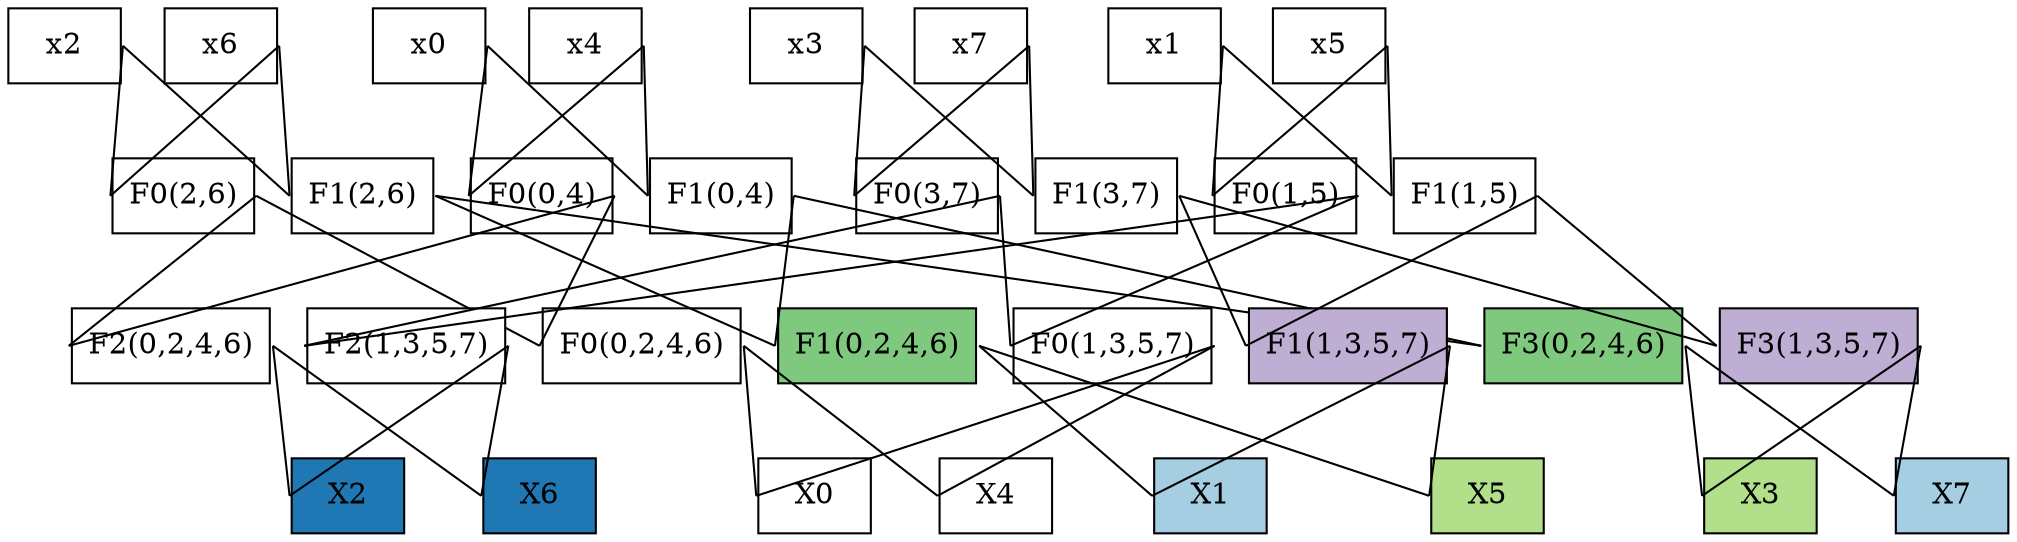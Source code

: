 digraph RFFT {
	graph [splines=line]
	edge [dir=none]
	node [shape=box color="#000000" style=filled]
	{
		node [fillcolor="#FFFFFF"]
		"level0-00" [label="x0" pos=" 0, 7!"]
		"level0-01" [label="x4" pos=" 0, 6!"]
		"level0-02" [label="x2" pos=" 0, 5!"]
		"level0-03" [label="x6" pos=" 0, 4!"]
		"level0-04" [label="x1" pos=" 0, 3!"]
		"level0-05" [label="x5" pos=" 0, 2!"]
		"level0-06" [label="x3" pos=" 0, 1!"]
		"level0-07" [label="x7" pos=" 0, 0!"]
	}
	{
		node [fillcolor="#FFFFFF"]
		"level1-00" [label="F0(0,4)" pos=" 2, 7!"]
		"level1-01" [label="F1(0,4)" pos=" 2, 6!"]
		"level1-02" [label="F0(2,6)" pos=" 2, 5!"]
		"level1-03" [label="F1(2,6)" pos=" 2, 4!"]
		"level1-04" [label="F0(1,5)" pos=" 2, 3!"]
		"level1-05" [label="F1(1,5)" pos=" 2, 2!"]
		"level1-06" [label="F0(3,7)" pos=" 2, 1!"]
		"level1-07" [label="F1(3,7)" pos=" 2, 0!"]
	}
	{
		node [fillcolor="#FFFFFF" colorscheme=accent8]
		"level2-00" [label="F0(0,2,4,6)"             pos=" 4, 7!"]
		"level2-01" [label="F1(0,2,4,6)" fillcolor=1 pos=" 4, 6!"]
		"level2-02" [label="F2(0,2,4,6)"             pos=" 4, 5!"]
		"level2-03" [label="F3(0,2,4,6)" fillcolor=1 pos=" 4, 4!"]
		"level2-04" [label="F0(1,3,5,7)"             pos=" 4, 3!"]
		"level2-05" [label="F1(1,3,5,7)" fillcolor=2 pos=" 4, 2!"]
		"level2-06" [label="F2(1,3,5,7)"             pos=" 4, 1!"]
		"level2-07" [label="F3(1,3,5,7)" fillcolor=2 pos=" 4, 0!"]
	}
	{
		node [fillcolor="#FFFFFF" colorscheme=paired8]
		"level3-00" [label="X0"             pos=" 7, 7!"]
		"level3-01" [label="X1" fillcolor=1 pos=" 7, 6!"]
		"level3-02" [label="X2" fillcolor=2 pos=" 7, 5!"]
		"level3-03" [label="X3" fillcolor=3 pos=" 7, 4!"]
		"level3-04" [label="X4"             pos=" 7, 3!"]
		"level3-05" [label="X5" fillcolor=3 pos=" 7, 2!"]
		"level3-06" [label="X6" fillcolor=2 pos=" 7, 1!"]
		"level3-07" [label="X7" fillcolor=1 pos=" 7, 0!"]
	}
	{
		"level0-00":e -> "level1-00":w [label=""]
		"level0-01":e -> "level1-01":w [label=""]
		"level0-02":e -> "level1-02":w [label=""]
		"level0-03":e -> "level1-03":w [label=""]
		"level0-04":e -> "level1-04":w [label=""]
		"level0-05":e -> "level1-05":w [label=""]
		"level0-06":e -> "level1-06":w [label=""]
		"level0-07":e -> "level1-07":w [label=""]
		"level0-00":e -> "level1-01":w [label=""]
		"level0-01":e -> "level1-00":w [label=""]
		"level0-02":e -> "level1-03":w [label=""]
		"level0-03":e -> "level1-02":w [label=""]
		"level0-04":e -> "level1-05":w [label=""]
		"level0-05":e -> "level1-04":w [label=""]
		"level0-06":e -> "level1-07":w [label=""]
		"level0-07":e -> "level1-06":w [label=""]
	}
	{
		"level1-00":e -> "level2-00":w [label=""]
		"level1-01":e -> "level2-01":w [label=""]
		"level1-02":e -> "level2-02":w [label=""]
		"level1-03":e -> "level2-03":w [label=""]
		"level1-04":e -> "level2-04":w [label=""]
		"level1-05":e -> "level2-05":w [label=""]
		"level1-06":e -> "level2-06":w [label=""]
		"level1-07":e -> "level2-07":w [label=""]
		"level1-00":e -> "level2-02":w [label=""]
		"level1-01":e -> "level2-03":w [label=""]
		"level1-02":e -> "level2-00":w [label=""]
		"level1-03":e -> "level2-01":w [label=""]
		"level1-04":e -> "level2-06":w [label=""]
		"level1-05":e -> "level2-07":w [label=""]
		"level1-06":e -> "level2-04":w [label=""]
		"level1-07":e -> "level2-05":w [label=""]
	}
	{
		"level2-00":e -> "level3-00":w [label=""]
		"level2-01":e -> "level3-01":w [label=""]
		"level2-02":e -> "level3-02":w [label=""]
		"level2-03":e -> "level3-03":w [label=""]
		"level2-04":e -> "level3-04":w [label=""]
		"level2-05":e -> "level3-05":w [label=""]
		"level2-06":e -> "level3-06":w [label=""]
		"level2-07":e -> "level3-07":w [label=""]
		"level2-00":e -> "level3-04":w [label=""]
		"level2-01":e -> "level3-05":w [label=""]
		"level2-02":e -> "level3-06":w [label=""]
		"level2-03":e -> "level3-07":w [label=""]
		"level2-04":e -> "level3-00":w [label=""]
		"level2-05":e -> "level3-01":w [label=""]
		"level2-06":e -> "level3-02":w [label=""]
		"level2-07":e -> "level3-03":w [label=""]
	}
}
